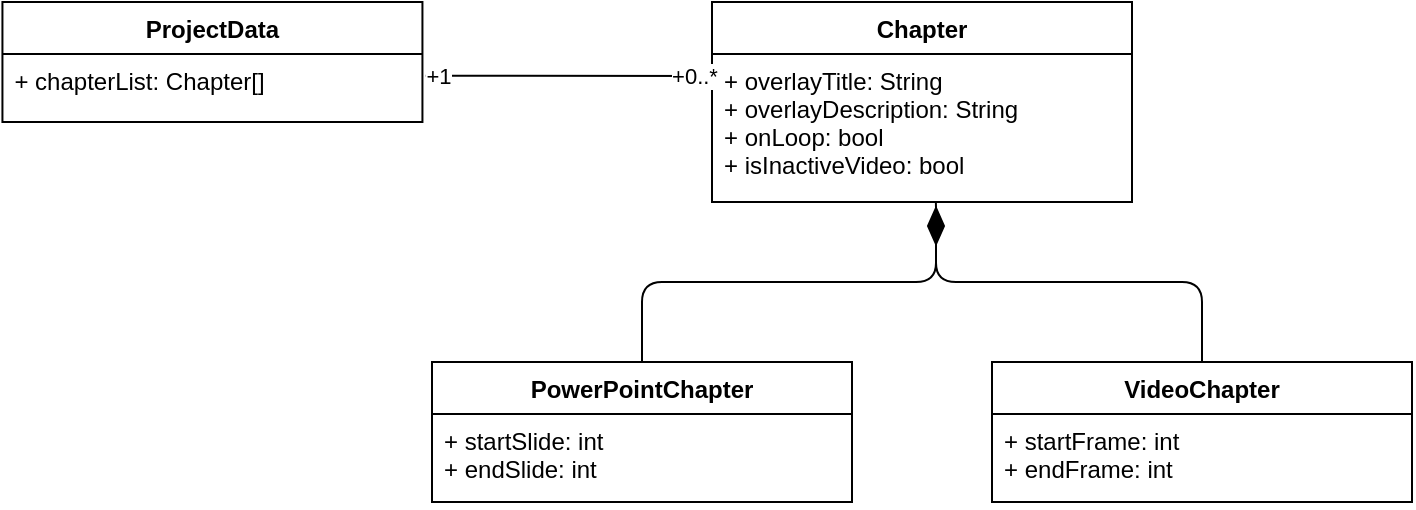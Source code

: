 <mxfile>
    <diagram id="MgaHH2T1kO8tj6MzfGyo" name="Page-1">
        <mxGraphModel dx="122" dy="1190" grid="1" gridSize="10" guides="1" tooltips="1" connect="1" arrows="1" fold="1" page="1" pageScale="1" pageWidth="850" pageHeight="1100" math="0" shadow="0">
            <root>
                <mxCell id="0"/>
                <mxCell id="1" parent="0"/>
                <mxCell id="31" value="Chapter" style="swimlane;fontStyle=1;align=center;verticalAlign=top;childLayout=stackLayout;horizontal=1;startSize=26;horizontalStack=0;resizeParent=1;resizeParentMax=0;resizeLast=0;collapsible=1;marginBottom=0;" parent="1" vertex="1">
                    <mxGeometry x="440" y="-480" width="210" height="100" as="geometry"/>
                </mxCell>
                <mxCell id="32" value="+ overlayTitle: String&#10;+ overlayDescription: String&#10;+ onLoop: bool&#10;+ isInactiveVideo: bool" style="text;strokeColor=none;fillColor=none;align=left;verticalAlign=top;spacingLeft=4;spacingRight=4;overflow=hidden;rotatable=0;points=[[0,0.5],[1,0.5]];portConstraint=eastwest;" parent="31" vertex="1">
                    <mxGeometry y="26" width="210" height="74" as="geometry"/>
                </mxCell>
                <mxCell id="42" value="ProjectData" style="swimlane;fontStyle=1;align=center;verticalAlign=top;childLayout=stackLayout;horizontal=1;startSize=26;horizontalStack=0;resizeParent=1;resizeParentMax=0;resizeLast=0;collapsible=1;marginBottom=0;" parent="1" vertex="1">
                    <mxGeometry x="85.22" y="-480" width="210" height="60" as="geometry"/>
                </mxCell>
                <mxCell id="43" value="+ chapterList: Chapter[]&#10;" style="text;strokeColor=none;fillColor=none;align=left;verticalAlign=top;spacingLeft=4;spacingRight=4;overflow=hidden;rotatable=0;points=[[0,0.5],[1,0.5]];portConstraint=eastwest;" parent="42" vertex="1">
                    <mxGeometry y="26" width="210" height="34" as="geometry"/>
                </mxCell>
                <mxCell id="54" style="edgeStyle=orthogonalEdgeStyle;html=1;exitX=0.5;exitY=0;exitDx=0;exitDy=0;endArrow=none;endFill=0;entryX=0.5;entryY=1;entryDx=0;entryDy=0;" parent="1" source="46" target="62" edge="1">
                    <mxGeometry relative="1" as="geometry">
                        <mxPoint x="551.51" y="-318.906" as="targetPoint"/>
                        <Array as="points">
                            <mxPoint x="405" y="-340"/>
                            <mxPoint x="552" y="-340"/>
                        </Array>
                    </mxGeometry>
                </mxCell>
                <mxCell id="46" value="PowerPointChapter" style="swimlane;fontStyle=1;align=center;verticalAlign=top;childLayout=stackLayout;horizontal=1;startSize=26;horizontalStack=0;resizeParent=1;resizeParentMax=0;resizeLast=0;collapsible=1;marginBottom=0;" parent="1" vertex="1">
                    <mxGeometry x="300" y="-300" width="210" height="70" as="geometry"/>
                </mxCell>
                <mxCell id="47" value="+ startSlide: int&#10;+ endSlide: int" style="text;strokeColor=none;fillColor=none;align=left;verticalAlign=top;spacingLeft=4;spacingRight=4;overflow=hidden;rotatable=0;points=[[0,0.5],[1,0.5]];portConstraint=eastwest;" parent="46" vertex="1">
                    <mxGeometry y="26" width="210" height="44" as="geometry"/>
                </mxCell>
                <mxCell id="50" value="VideoChapter" style="swimlane;fontStyle=1;align=center;verticalAlign=top;childLayout=stackLayout;horizontal=1;startSize=26;horizontalStack=0;resizeParent=1;resizeParentMax=0;resizeLast=0;collapsible=1;marginBottom=0;" parent="1" vertex="1">
                    <mxGeometry x="580" y="-300" width="210" height="70" as="geometry"/>
                </mxCell>
                <mxCell id="51" value="+ startFrame: int&#10;+ endFrame: int" style="text;strokeColor=none;fillColor=none;align=left;verticalAlign=top;spacingLeft=4;spacingRight=4;overflow=hidden;rotatable=0;points=[[0,0.5],[1,0.5]];portConstraint=eastwest;" parent="50" vertex="1">
                    <mxGeometry y="26" width="210" height="44" as="geometry"/>
                </mxCell>
                <mxCell id="57" style="html=1;exitX=1.008;exitY=0.319;exitDx=0;exitDy=0;entryX=0.006;entryY=0.148;entryDx=0;entryDy=0;endArrow=none;endFill=0;exitPerimeter=0;entryPerimeter=0;" parent="1" source="43" target="32" edge="1">
                    <mxGeometry relative="1" as="geometry"/>
                </mxCell>
                <mxCell id="59" value="+1" style="edgeLabel;html=1;align=center;verticalAlign=middle;resizable=0;points=[];" parent="57" vertex="1" connectable="0">
                    <mxGeometry x="-0.925" relative="1" as="geometry">
                        <mxPoint as="offset"/>
                    </mxGeometry>
                </mxCell>
                <mxCell id="61" value="+0..*" style="edgeLabel;html=1;align=center;verticalAlign=middle;resizable=0;points=[];" parent="57" vertex="1" connectable="0">
                    <mxGeometry x="0.732" relative="1" as="geometry">
                        <mxPoint x="9" as="offset"/>
                    </mxGeometry>
                </mxCell>
                <mxCell id="63" value="" style="edgeStyle=orthogonalEdgeStyle;html=1;exitX=0.5;exitY=0;exitDx=0;exitDy=0;entryX=0.5;entryY=1;entryDx=0;entryDy=0;endArrow=none;endFill=0;" edge="1" parent="1" source="50" target="62">
                    <mxGeometry relative="1" as="geometry">
                        <mxPoint x="551.93" y="-380.444" as="targetPoint"/>
                        <Array as="points">
                            <mxPoint x="685" y="-340"/>
                            <mxPoint x="552" y="-340"/>
                        </Array>
                        <mxPoint x="685" y="-300.0" as="sourcePoint"/>
                    </mxGeometry>
                </mxCell>
                <mxCell id="64" style="edgeStyle=none;html=1;exitX=0.5;exitY=0;exitDx=0;exitDy=0;entryX=0.533;entryY=0.998;entryDx=0;entryDy=0;entryPerimeter=0;endArrow=none;endFill=0;" edge="1" parent="1" source="62" target="32">
                    <mxGeometry relative="1" as="geometry"/>
                </mxCell>
                <mxCell id="62" value="" style="rhombus;whiteSpace=wrap;html=1;strokeColor=#000000;fillColor=#000000;" vertex="1" parent="1">
                    <mxGeometry x="548" y="-377" width="8" height="18" as="geometry"/>
                </mxCell>
            </root>
        </mxGraphModel>
    </diagram>
</mxfile>